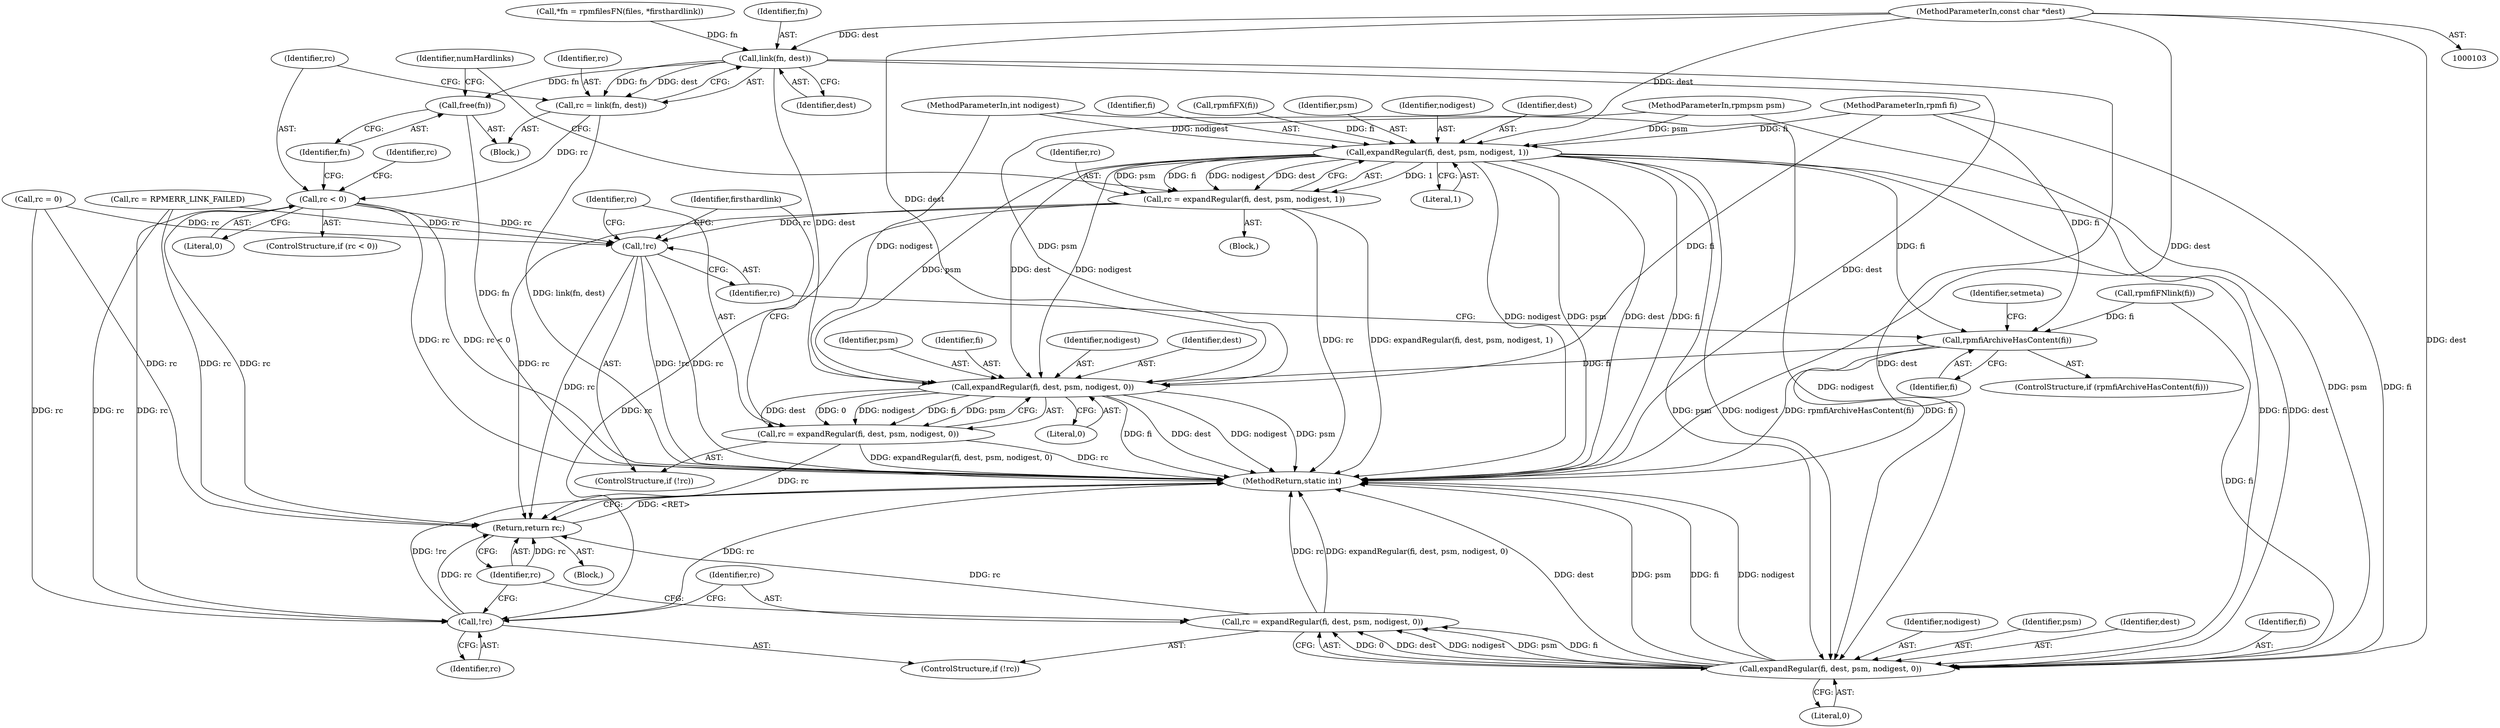 digraph "1_rpm_404ef011c300207cdb1e531670384564aae04bdc_0@pointer" {
"1000105" [label="(MethodParameterIn,const char *dest)"];
"1000139" [label="(Call,expandRegular(fi, dest, psm, nodigest, 1))"];
"1000137" [label="(Call,rc = expandRegular(fi, dest, psm, nodigest, 1))"];
"1000175" [label="(Call,!rc)"];
"1000212" [label="(Return,return rc;)"];
"1000191" [label="(Call,!rc)"];
"1000179" [label="(Call,expandRegular(fi, dest, psm, nodigest, 0))"];
"1000177" [label="(Call,rc = expandRegular(fi, dest, psm, nodigest, 0))"];
"1000187" [label="(Call,rpmfiArchiveHasContent(fi))"];
"1000195" [label="(Call,expandRegular(fi, dest, psm, nodigest, 0))"];
"1000193" [label="(Call,rc = expandRegular(fi, dest, psm, nodigest, 0))"];
"1000156" [label="(Call,link(fn, dest))"];
"1000154" [label="(Call,rc = link(fn, dest))"];
"1000160" [label="(Call,rc < 0)"];
"1000167" [label="(Call,free(fn))"];
"1000212" [label="(Return,return rc;)"];
"1000178" [label="(Identifier,rc)"];
"1000167" [label="(Call,free(fn))"];
"1000119" [label="(Call,rpmfiFNlink(fi))"];
"1000155" [label="(Identifier,rc)"];
"1000213" [label="(Identifier,rc)"];
"1000108" [label="(MethodParameterIn,int nodigest)"];
"1000186" [label="(ControlStructure,if (rpmfiArchiveHasContent(fi)))"];
"1000161" [label="(Identifier,rc)"];
"1000188" [label="(Identifier,fi)"];
"1000196" [label="(Identifier,fi)"];
"1000183" [label="(Identifier,nodigest)"];
"1000193" [label="(Call,rc = expandRegular(fi, dest, psm, nodigest, 0))"];
"1000200" [label="(Literal,0)"];
"1000187" [label="(Call,rpmfiArchiveHasContent(fi))"];
"1000182" [label="(Identifier,psm)"];
"1000137" [label="(Call,rc = expandRegular(fi, dest, psm, nodigest, 1))"];
"1000159" [label="(ControlStructure,if (rc < 0))"];
"1000113" [label="(Call,rc = 0)"];
"1000135" [label="(Call,rpmfiFX(fi))"];
"1000139" [label="(Call,expandRegular(fi, dest, psm, nodigest, 1))"];
"1000131" [label="(Block,)"];
"1000168" [label="(Identifier,fn)"];
"1000191" [label="(Call,!rc)"];
"1000142" [label="(Identifier,psm)"];
"1000164" [label="(Call,rc = RPMERR_LINK_FAILED)"];
"1000203" [label="(Identifier,firsthardlink)"];
"1000192" [label="(Identifier,rc)"];
"1000179" [label="(Call,expandRegular(fi, dest, psm, nodigest, 0))"];
"1000160" [label="(Call,rc < 0)"];
"1000181" [label="(Identifier,dest)"];
"1000214" [label="(MethodReturn,static int)"];
"1000174" [label="(ControlStructure,if (!rc))"];
"1000144" [label="(Literal,1)"];
"1000199" [label="(Identifier,nodigest)"];
"1000154" [label="(Call,rc = link(fn, dest))"];
"1000162" [label="(Literal,0)"];
"1000143" [label="(Identifier,nodigest)"];
"1000197" [label="(Identifier,dest)"];
"1000107" [label="(MethodParameterIn,rpmpsm psm)"];
"1000184" [label="(Literal,0)"];
"1000105" [label="(MethodParameterIn,const char *dest)"];
"1000190" [label="(ControlStructure,if (!rc))"];
"1000104" [label="(MethodParameterIn,rpmfi fi)"];
"1000177" [label="(Call,rc = expandRegular(fi, dest, psm, nodigest, 0))"];
"1000180" [label="(Identifier,fi)"];
"1000156" [label="(Call,link(fn, dest))"];
"1000111" [label="(Block,)"];
"1000195" [label="(Call,expandRegular(fi, dest, psm, nodigest, 0))"];
"1000176" [label="(Identifier,rc)"];
"1000146" [label="(Block,)"];
"1000198" [label="(Identifier,psm)"];
"1000148" [label="(Call,*fn = rpmfilesFN(files, *firsthardlink))"];
"1000138" [label="(Identifier,rc)"];
"1000165" [label="(Identifier,rc)"];
"1000171" [label="(Identifier,numHardlinks)"];
"1000158" [label="(Identifier,dest)"];
"1000175" [label="(Call,!rc)"];
"1000210" [label="(Identifier,setmeta)"];
"1000194" [label="(Identifier,rc)"];
"1000141" [label="(Identifier,dest)"];
"1000140" [label="(Identifier,fi)"];
"1000157" [label="(Identifier,fn)"];
"1000105" -> "1000103"  [label="AST: "];
"1000105" -> "1000214"  [label="DDG: dest"];
"1000105" -> "1000139"  [label="DDG: dest"];
"1000105" -> "1000156"  [label="DDG: dest"];
"1000105" -> "1000179"  [label="DDG: dest"];
"1000105" -> "1000195"  [label="DDG: dest"];
"1000139" -> "1000137"  [label="AST: "];
"1000139" -> "1000144"  [label="CFG: "];
"1000140" -> "1000139"  [label="AST: "];
"1000141" -> "1000139"  [label="AST: "];
"1000142" -> "1000139"  [label="AST: "];
"1000143" -> "1000139"  [label="AST: "];
"1000144" -> "1000139"  [label="AST: "];
"1000137" -> "1000139"  [label="CFG: "];
"1000139" -> "1000214"  [label="DDG: psm"];
"1000139" -> "1000214"  [label="DDG: dest"];
"1000139" -> "1000214"  [label="DDG: fi"];
"1000139" -> "1000214"  [label="DDG: nodigest"];
"1000139" -> "1000137"  [label="DDG: 1"];
"1000139" -> "1000137"  [label="DDG: psm"];
"1000139" -> "1000137"  [label="DDG: fi"];
"1000139" -> "1000137"  [label="DDG: nodigest"];
"1000139" -> "1000137"  [label="DDG: dest"];
"1000135" -> "1000139"  [label="DDG: fi"];
"1000104" -> "1000139"  [label="DDG: fi"];
"1000107" -> "1000139"  [label="DDG: psm"];
"1000108" -> "1000139"  [label="DDG: nodigest"];
"1000139" -> "1000179"  [label="DDG: fi"];
"1000139" -> "1000179"  [label="DDG: dest"];
"1000139" -> "1000179"  [label="DDG: psm"];
"1000139" -> "1000179"  [label="DDG: nodigest"];
"1000139" -> "1000187"  [label="DDG: fi"];
"1000139" -> "1000195"  [label="DDG: dest"];
"1000139" -> "1000195"  [label="DDG: psm"];
"1000139" -> "1000195"  [label="DDG: nodigest"];
"1000137" -> "1000131"  [label="AST: "];
"1000138" -> "1000137"  [label="AST: "];
"1000171" -> "1000137"  [label="CFG: "];
"1000137" -> "1000214"  [label="DDG: expandRegular(fi, dest, psm, nodigest, 1)"];
"1000137" -> "1000214"  [label="DDG: rc"];
"1000137" -> "1000175"  [label="DDG: rc"];
"1000137" -> "1000191"  [label="DDG: rc"];
"1000137" -> "1000212"  [label="DDG: rc"];
"1000175" -> "1000174"  [label="AST: "];
"1000175" -> "1000176"  [label="CFG: "];
"1000176" -> "1000175"  [label="AST: "];
"1000178" -> "1000175"  [label="CFG: "];
"1000213" -> "1000175"  [label="CFG: "];
"1000175" -> "1000214"  [label="DDG: rc"];
"1000175" -> "1000214"  [label="DDG: !rc"];
"1000113" -> "1000175"  [label="DDG: rc"];
"1000160" -> "1000175"  [label="DDG: rc"];
"1000164" -> "1000175"  [label="DDG: rc"];
"1000175" -> "1000212"  [label="DDG: rc"];
"1000212" -> "1000111"  [label="AST: "];
"1000212" -> "1000213"  [label="CFG: "];
"1000213" -> "1000212"  [label="AST: "];
"1000214" -> "1000212"  [label="CFG: "];
"1000212" -> "1000214"  [label="DDG: <RET>"];
"1000213" -> "1000212"  [label="DDG: rc"];
"1000177" -> "1000212"  [label="DDG: rc"];
"1000193" -> "1000212"  [label="DDG: rc"];
"1000113" -> "1000212"  [label="DDG: rc"];
"1000164" -> "1000212"  [label="DDG: rc"];
"1000160" -> "1000212"  [label="DDG: rc"];
"1000191" -> "1000212"  [label="DDG: rc"];
"1000191" -> "1000190"  [label="AST: "];
"1000191" -> "1000192"  [label="CFG: "];
"1000192" -> "1000191"  [label="AST: "];
"1000194" -> "1000191"  [label="CFG: "];
"1000203" -> "1000191"  [label="CFG: "];
"1000191" -> "1000214"  [label="DDG: !rc"];
"1000191" -> "1000214"  [label="DDG: rc"];
"1000113" -> "1000191"  [label="DDG: rc"];
"1000160" -> "1000191"  [label="DDG: rc"];
"1000164" -> "1000191"  [label="DDG: rc"];
"1000179" -> "1000177"  [label="AST: "];
"1000179" -> "1000184"  [label="CFG: "];
"1000180" -> "1000179"  [label="AST: "];
"1000181" -> "1000179"  [label="AST: "];
"1000182" -> "1000179"  [label="AST: "];
"1000183" -> "1000179"  [label="AST: "];
"1000184" -> "1000179"  [label="AST: "];
"1000177" -> "1000179"  [label="CFG: "];
"1000179" -> "1000214"  [label="DDG: dest"];
"1000179" -> "1000214"  [label="DDG: psm"];
"1000179" -> "1000214"  [label="DDG: fi"];
"1000179" -> "1000214"  [label="DDG: nodigest"];
"1000179" -> "1000177"  [label="DDG: 0"];
"1000179" -> "1000177"  [label="DDG: dest"];
"1000179" -> "1000177"  [label="DDG: nodigest"];
"1000179" -> "1000177"  [label="DDG: psm"];
"1000179" -> "1000177"  [label="DDG: fi"];
"1000119" -> "1000179"  [label="DDG: fi"];
"1000104" -> "1000179"  [label="DDG: fi"];
"1000156" -> "1000179"  [label="DDG: dest"];
"1000107" -> "1000179"  [label="DDG: psm"];
"1000108" -> "1000179"  [label="DDG: nodigest"];
"1000177" -> "1000174"  [label="AST: "];
"1000178" -> "1000177"  [label="AST: "];
"1000213" -> "1000177"  [label="CFG: "];
"1000177" -> "1000214"  [label="DDG: rc"];
"1000177" -> "1000214"  [label="DDG: expandRegular(fi, dest, psm, nodigest, 0)"];
"1000187" -> "1000186"  [label="AST: "];
"1000187" -> "1000188"  [label="CFG: "];
"1000188" -> "1000187"  [label="AST: "];
"1000192" -> "1000187"  [label="CFG: "];
"1000210" -> "1000187"  [label="CFG: "];
"1000187" -> "1000214"  [label="DDG: fi"];
"1000187" -> "1000214"  [label="DDG: rpmfiArchiveHasContent(fi)"];
"1000119" -> "1000187"  [label="DDG: fi"];
"1000104" -> "1000187"  [label="DDG: fi"];
"1000187" -> "1000195"  [label="DDG: fi"];
"1000195" -> "1000193"  [label="AST: "];
"1000195" -> "1000200"  [label="CFG: "];
"1000196" -> "1000195"  [label="AST: "];
"1000197" -> "1000195"  [label="AST: "];
"1000198" -> "1000195"  [label="AST: "];
"1000199" -> "1000195"  [label="AST: "];
"1000200" -> "1000195"  [label="AST: "];
"1000193" -> "1000195"  [label="CFG: "];
"1000195" -> "1000214"  [label="DDG: fi"];
"1000195" -> "1000214"  [label="DDG: dest"];
"1000195" -> "1000214"  [label="DDG: nodigest"];
"1000195" -> "1000214"  [label="DDG: psm"];
"1000195" -> "1000193"  [label="DDG: dest"];
"1000195" -> "1000193"  [label="DDG: 0"];
"1000195" -> "1000193"  [label="DDG: nodigest"];
"1000195" -> "1000193"  [label="DDG: fi"];
"1000195" -> "1000193"  [label="DDG: psm"];
"1000104" -> "1000195"  [label="DDG: fi"];
"1000156" -> "1000195"  [label="DDG: dest"];
"1000107" -> "1000195"  [label="DDG: psm"];
"1000108" -> "1000195"  [label="DDG: nodigest"];
"1000193" -> "1000190"  [label="AST: "];
"1000194" -> "1000193"  [label="AST: "];
"1000203" -> "1000193"  [label="CFG: "];
"1000193" -> "1000214"  [label="DDG: rc"];
"1000193" -> "1000214"  [label="DDG: expandRegular(fi, dest, psm, nodigest, 0)"];
"1000156" -> "1000154"  [label="AST: "];
"1000156" -> "1000158"  [label="CFG: "];
"1000157" -> "1000156"  [label="AST: "];
"1000158" -> "1000156"  [label="AST: "];
"1000154" -> "1000156"  [label="CFG: "];
"1000156" -> "1000214"  [label="DDG: dest"];
"1000156" -> "1000154"  [label="DDG: fn"];
"1000156" -> "1000154"  [label="DDG: dest"];
"1000148" -> "1000156"  [label="DDG: fn"];
"1000156" -> "1000167"  [label="DDG: fn"];
"1000154" -> "1000146"  [label="AST: "];
"1000155" -> "1000154"  [label="AST: "];
"1000161" -> "1000154"  [label="CFG: "];
"1000154" -> "1000214"  [label="DDG: link(fn, dest)"];
"1000154" -> "1000160"  [label="DDG: rc"];
"1000160" -> "1000159"  [label="AST: "];
"1000160" -> "1000162"  [label="CFG: "];
"1000161" -> "1000160"  [label="AST: "];
"1000162" -> "1000160"  [label="AST: "];
"1000165" -> "1000160"  [label="CFG: "];
"1000168" -> "1000160"  [label="CFG: "];
"1000160" -> "1000214"  [label="DDG: rc < 0"];
"1000160" -> "1000214"  [label="DDG: rc"];
"1000167" -> "1000146"  [label="AST: "];
"1000167" -> "1000168"  [label="CFG: "];
"1000168" -> "1000167"  [label="AST: "];
"1000171" -> "1000167"  [label="CFG: "];
"1000167" -> "1000214"  [label="DDG: fn"];
}
